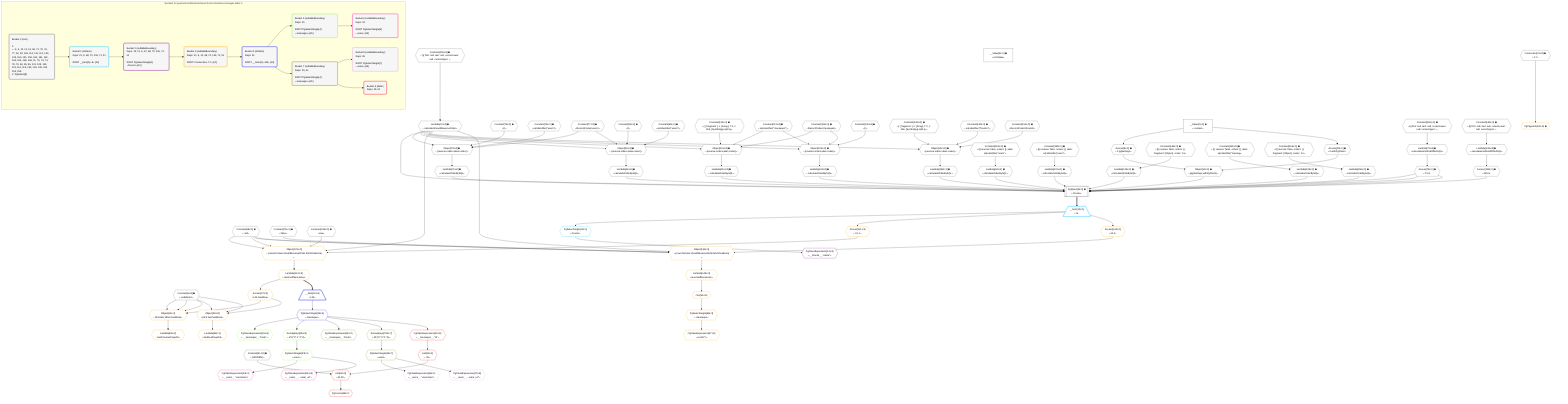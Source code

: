 %%{init: {'themeVariables': { 'fontSize': '12px'}}}%%
graph TD
    classDef path fill:#eee,stroke:#000,color:#000
    classDef plan fill:#fff,stroke-width:1px,color:#000
    classDef itemplan fill:#fff,stroke-width:2px,color:#000
    classDef unbatchedplan fill:#dff,stroke-width:1px,color:#000
    classDef sideeffectplan fill:#fcc,stroke-width:2px,color:#000
    classDef bucket fill:#f6f6f6,color:#000,stroke-width:2px,text-align:left


    %% plan dependencies
    PgSelect8[["PgSelect[8∈0] ➊<br />ᐸforumsᐳ"]]:::plan
    Object11{{"Object[11∈0] ➊<br />ᐸ{pgSettings,withPgClient}ᐳ"}}:::plan
    Access74{{"Access[74∈0] ➊<br />ᐸ73.0ᐳ"}}:::plan
    Lambda79{{"Lambda[79∈0] ➊<br />ᐸcalculateOrderBySQLᐳ"}}:::plan
    Lambda84{{"Lambda[84∈0] ➊<br />ᐸcalculateOrderBySQLᐳ"}}:::plan
    Lambda96{{"Lambda[96∈0] ➊<br />ᐸcalculateOrderBySQLᐳ"}}:::plan
    Lambda101{{"Lambda[101∈0] ➊<br />ᐸcalculateOrderBySQLᐳ"}}:::plan
    Access109{{"Access[109∈0] ➊<br />ᐸ108.0ᐳ"}}:::plan
    Lambda114{{"Lambda[114∈0] ➊<br />ᐸcalculateOrderBySQLᐳ"}}:::plan
    Lambda119{{"Lambda[119∈0] ➊<br />ᐸcalculateOrderBySQLᐳ"}}:::plan
    Lambda134{{"Lambda[134∈0] ➊<br />ᐸcalculateOrderBySQLᐳ"}}:::plan
    Lambda139{{"Lambda[139∈0] ➊<br />ᐸcalculateOrderBySQLᐳ"}}:::plan
    Lambda70{{"Lambda[70∈0] ➊<br />ᐸcalculateShouldReverseOrderᐳ"}}:::plan
    Lambda153{{"Lambda[153∈0] ➊<br />ᐸcalculateOrderBySQLᐳ"}}:::plan
    Lambda158{{"Lambda[158∈0] ➊<br />ᐸcalculateOrderBySQLᐳ"}}:::plan
    Object11 & Access74 & Lambda79 & Lambda84 & Lambda96 & Lambda101 & Access109 & Lambda114 & Lambda119 & Access74 & Lambda134 & Lambda139 & Lambda70 & Access74 & Lambda153 & Lambda158 --> PgSelect8
    Object78{{"Object[78∈0] ➊<br />ᐸ{reverse,orders,alias,codec}ᐳ"}}:::plan
    Constant75{{"Constant[75∈0] ➊<br />ᐸ[]ᐳ"}}:::plan
    Constant76{{"Constant[76∈0] ➊<br />ᐸsql.identifier(”users”)ᐳ"}}:::plan
    Constant77{{"Constant[77∈0] ➊<br />ᐸRecordCodec(users)ᐳ"}}:::plan
    Lambda70 & Constant75 & Constant76 & Constant77 --> Object78
    Object95{{"Object[95∈0] ➊<br />ᐸ{reverse,orders,alias,codec}ᐳ"}}:::plan
    Constant92{{"Constant[92∈0] ➊<br />ᐸ[]ᐳ"}}:::plan
    Constant93{{"Constant[93∈0] ➊<br />ᐸsql.identifier(”users”)ᐳ"}}:::plan
    Lambda70 & Constant92 & Constant93 & Constant77 --> Object95
    Object113{{"Object[113∈0] ➊<br />ᐸ{reverse,orders,alias,codec}ᐳ"}}:::plan
    Constant110{{"Constant[110∈0] ➊<br />ᐸ[ { fragment: { n: [Array], f: 0, c: 266, [Symbol(pg-sql2-tyᐳ"}}:::plan
    Constant111{{"Constant[111∈0] ➊<br />ᐸsql.identifier(”messages”)ᐳ"}}:::plan
    Constant112{{"Constant[112∈0] ➊<br />ᐸRecordCodec(messages)ᐳ"}}:::plan
    Lambda70 & Constant110 & Constant111 & Constant112 --> Object113
    Object133{{"Object[133∈0] ➊<br />ᐸ{reverse,orders,alias,codec}ᐳ"}}:::plan
    Constant130{{"Constant[130∈0] ➊<br />ᐸ[]ᐳ"}}:::plan
    Lambda70 & Constant130 & Constant111 & Constant112 --> Object133
    Object152{{"Object[152∈0] ➊<br />ᐸ{reverse,orders,alias,codec}ᐳ"}}:::plan
    Constant149{{"Constant[149∈0] ➊<br />ᐸ[ { fragment: { n: [Array], f: 0, c: 266, [Symbol(pg-sql2-tyᐳ"}}:::plan
    Constant150{{"Constant[150∈0] ➊<br />ᐸsql.identifier(”forums”)ᐳ"}}:::plan
    Constant151{{"Constant[151∈0] ➊<br />ᐸRecordCodec(forums)ᐳ"}}:::plan
    Lambda70 & Constant149 & Constant150 & Constant151 --> Object152
    Access9{{"Access[9∈0] ➊<br />ᐸ2.pgSettingsᐳ"}}:::plan
    Access10{{"Access[10∈0] ➊<br />ᐸ2.withPgClientᐳ"}}:::plan
    Access9 & Access10 --> Object11
    __Value2["__Value[2∈0] ➊<br />ᐸcontextᐳ"]:::plan
    __Value2 --> Access9
    __Value2 --> Access10
    Constant159{{"Constant[159∈0] ➊<br />ᐸ§{ first: null, last: null, cursorLower: null, cursorUpper: ᐳ"}}:::plan
    Constant159 --> Lambda70
    Lambda73{{"Lambda[73∈0] ➊<br />ᐸcalculateLimitAndOffsetSQLᐳ"}}:::plan
    Constant160{{"Constant[160∈0] ➊<br />ᐸ§{ first: null, last: null, cursorLower: null, cursorUpper: ᐳ"}}:::plan
    Constant160 --> Lambda73
    Lambda73 --> Access74
    Object78 --> Lambda79
    Constant162{{"Constant[162∈0] ➊<br />ᐸ§{ reverse: false, orders: [], alias: sql.identifier(”users”ᐳ"}}:::plan
    Constant162 --> Lambda84
    Object95 --> Lambda96
    Constant163{{"Constant[163∈0] ➊<br />ᐸ§{ reverse: false, orders: [], alias: sql.identifier(”users”ᐳ"}}:::plan
    Constant163 --> Lambda101
    Lambda108{{"Lambda[108∈0] ➊<br />ᐸcalculateLimitAndOffsetSQLᐳ"}}:::plan
    Constant161{{"Constant[161∈0] ➊<br />ᐸ§{ first: null, last: null, cursorLower: null, cursorUpper: ᐳ"}}:::plan
    Constant161 --> Lambda108
    Lambda108 --> Access109
    Object113 --> Lambda114
    Constant164{{"Constant[164∈0] ➊<br />ᐸ§{ reverse: false, orders: [ { fragment: [Object], codec: Coᐳ"}}:::plan
    Constant164 --> Lambda119
    Object133 --> Lambda134
    Constant165{{"Constant[165∈0] ➊<br />ᐸ§{ reverse: false, orders: [], alias: sql.identifier(”messagᐳ"}}:::plan
    Constant165 --> Lambda139
    Object152 --> Lambda153
    Constant166{{"Constant[166∈0] ➊<br />ᐸ§{ reverse: false, orders: [ { fragment: [Object], codec: Coᐳ"}}:::plan
    Constant166 --> Lambda158
    __Value4["__Value[4∈0] ➊<br />ᐸrootValueᐳ"]:::plan
    Constant6{{"Constant[6∈0] ➊<br />ᐸundefinedᐳ"}}:::plan
    Connection21{{"Connection[21∈0] ➊<br />ᐸ17ᐳ"}}:::plan
    Constant51{{"Constant[51∈0] ➊<br />ᐸ[HIDDEN]ᐳ"}}:::plan
    Constant68{{"Constant[68∈0] ➊<br />ᐸnullᐳ"}}:::plan
    Constant71{{"Constant[71∈0] ➊<br />ᐸfalseᐳ"}}:::plan
    Constant106{{"Constant[106∈0] ➊<br />ᐸtrueᐳ"}}:::plan
    __Item12[/"__Item[12∈1]<br />ᐸ8ᐳ"\]:::itemplan
    PgSelect8 ==> __Item12
    PgSelectSingle13{{"PgSelectSingle[13∈1]<br />ᐸforumsᐳ"}}:::plan
    __Item12 --> PgSelectSingle13
    PgClassExpression14{{"PgClassExpression[14∈2]<br />ᐸ__forums__.”name”ᐳ"}}:::plan
    PgSelectSingle13 --> PgClassExpression14
    Object123{{"Object[123∈3]<br />ᐸ{rows,first,last,shouldReverseOrder,fetchOneExtra}ᐳ"}}:::plan
    Access121{{"Access[121∈3]<br />ᐸ12.1ᐳ"}}:::plan
    Access121 & Constant68 & Constant68 & Lambda70 & Constant106 --> Object123
    Object142{{"Object[142∈3]<br />ᐸ{rows,first,last,shouldReverseOrder,fetchOneExtra}ᐳ"}}:::plan
    Access140{{"Access[140∈3]<br />ᐸ12.2ᐳ"}}:::plan
    Access140 & Constant68 & Constant68 & Lambda70 & Constant71 --> Object142
    Object62{{"Object[62∈3]<br />ᐸ{first,last,offset,hasMore}ᐳ"}}:::plan
    Access57{{"Access[57∈3]<br />ᐸ124.hasMoreᐳ"}}:::plan
    Constant6 & Constant6 & Constant6 & Access57 --> Object62
    Object58{{"Object[58∈3]<br />ᐸ{first,last,hasMore}ᐳ"}}:::plan
    Constant6 & Constant6 & Access57 --> Object58
    PgPageInfo54{{"PgPageInfo[54∈3] ➊"}}:::plan
    Connection21 --> PgPageInfo54
    Lambda124{{"Lambda[124∈3]<br />ᐸreverseIfNecessaryᐳ"}}:::plan
    Lambda124 --> Access57
    Lambda59{{"Lambda[59∈3]<br />ᐸhasNextPageCbᐳ"}}:::plan
    Object58 --> Lambda59
    Lambda63{{"Lambda[63∈3]<br />ᐸhasPreviousPageCbᐳ"}}:::plan
    Object62 --> Lambda63
    First65{{"First[65∈3]"}}:::plan
    Lambda143{{"Lambda[143∈3]<br />ᐸreverseIfNecessaryᐳ"}}:::plan
    Lambda143 --> First65
    PgSelectSingle66{{"PgSelectSingle[66∈3]<br />ᐸmessagesᐳ"}}:::plan
    First65 --> PgSelectSingle66
    PgClassExpression67{{"PgClassExpression[67∈3]<br />ᐸcount(*)ᐳ"}}:::plan
    PgSelectSingle66 --> PgClassExpression67
    __Item12 --> Access121
    Object123 --> Lambda124
    __Item12 --> Access140
    Object142 --> Lambda143
    __Item24[/"__Item[24∈4]<br />ᐸ124ᐳ"\]:::itemplan
    Lambda124 ==> __Item24
    PgSelectSingle25{{"PgSelectSingle[25∈4]<br />ᐸmessagesᐳ"}}:::plan
    __Item24 --> PgSelectSingle25
    PgClassExpression26{{"PgClassExpression[26∈5]<br />ᐸ__messages__.”body”ᐳ"}}:::plan
    PgSelectSingle25 --> PgClassExpression26
    PgSelectSingle33{{"PgSelectSingle[33∈5]<br />ᐸusersᐳ"}}:::plan
    RemapKeys85{{"RemapKeys[85∈5]<br />ᐸ25:{”0”:1,”1”:2}ᐳ"}}:::plan
    RemapKeys85 --> PgSelectSingle33
    PgSelectSingle25 --> RemapKeys85
    PgClassExpression34{{"PgClassExpression[34∈6]<br />ᐸ__users__.”username”ᐳ"}}:::plan
    PgSelectSingle33 --> PgClassExpression34
    PgClassExpression35{{"PgClassExpression[35∈6]<br />ᐸ__users__....vatar_url”ᐳ"}}:::plan
    PgSelectSingle33 --> PgClassExpression35
    PgClassExpression38{{"PgClassExpression[38∈7]<br />ᐸ__messages__.”body”ᐳ"}}:::plan
    PgSelectSingle25 --> PgClassExpression38
    PgSelectSingle45{{"PgSelectSingle[45∈7]<br />ᐸusersᐳ"}}:::plan
    RemapKeys102{{"RemapKeys[102∈7]<br />ᐸ25:{”0”:3,”1”:4}ᐳ"}}:::plan
    RemapKeys102 --> PgSelectSingle45
    PgSelectSingle25 --> RemapKeys102
    PgClassExpression46{{"PgClassExpression[46∈8]<br />ᐸ__users__.”username”ᐳ"}}:::plan
    PgSelectSingle45 --> PgClassExpression46
    PgClassExpression47{{"PgClassExpression[47∈8]<br />ᐸ__users__....vatar_url”ᐳ"}}:::plan
    PgSelectSingle45 --> PgClassExpression47
    List52{{"List[52∈9]<br />ᐸ51,50ᐳ"}}:::plan
    List50{{"List[50∈9]<br />ᐸ49ᐳ"}}:::plan
    Constant51 & List50 --> List52
    PgCursor48{{"PgCursor[48∈9]"}}:::plan
    List52 --> PgCursor48
    PgClassExpression49{{"PgClassExpression[49∈9]<br />ᐸ__messages__.”id”ᐳ"}}:::plan
    PgSelectSingle25 --> PgClassExpression49
    PgClassExpression49 --> List50

    %% define steps

    subgraph "Buckets for queries/conditions/archived-forum-inherited-messages.defer-5"
    Bucket0("Bucket 0 (root)<br /><br />1: <br />ᐳ: 6, 9, 10, 21, 51, 68, 71, 75, 76, 77, 92, 93, 106, 110, 111, 112, 130, 149, 150, 151, 159, 160, 161, 162, 163, 164, 165, 166, 11, 70, 73, 74, 78, 79, 84, 95, 96, 101, 108, 109, 113, 114, 119, 133, 134, 139, 152, 153, 158<br />2: PgSelect[8]"):::bucket
    classDef bucket0 stroke:#696969
    class Bucket0,__Value2,__Value4,Constant6,PgSelect8,Access9,Access10,Object11,Connection21,Constant51,Constant68,Lambda70,Constant71,Lambda73,Access74,Constant75,Constant76,Constant77,Object78,Lambda79,Lambda84,Constant92,Constant93,Object95,Lambda96,Lambda101,Constant106,Lambda108,Access109,Constant110,Constant111,Constant112,Object113,Lambda114,Lambda119,Constant130,Object133,Lambda134,Lambda139,Constant149,Constant150,Constant151,Object152,Lambda153,Lambda158,Constant159,Constant160,Constant161,Constant162,Constant163,Constant164,Constant165,Constant166 bucket0
    Bucket1("Bucket 1 (listItem)<br />Deps: 21, 6, 68, 70, 106, 71, 51<br /><br />ROOT __Item{1}ᐸ8ᐳ[12]"):::bucket
    classDef bucket1 stroke:#00bfff
    class Bucket1,__Item12,PgSelectSingle13 bucket1
    Bucket2("Bucket 2 (nullableBoundary)<br />Deps: 13, 21, 6, 12, 68, 70, 106, 71, 51<br /><br />ROOT PgSelectSingle{1}ᐸforumsᐳ[13]"):::bucket
    classDef bucket2 stroke:#7f007f
    class Bucket2,PgClassExpression14 bucket2
    Bucket3("Bucket 3 (nullableBoundary)<br />Deps: 21, 6, 12, 68, 70, 106, 71, 51<br /><br />ROOT Connectionᐸ17ᐳ[21]"):::bucket
    classDef bucket3 stroke:#ffa500
    class Bucket3,PgPageInfo54,Access57,Object58,Lambda59,Object62,Lambda63,First65,PgSelectSingle66,PgClassExpression67,Access121,Object123,Lambda124,Access140,Object142,Lambda143 bucket3
    Bucket4("Bucket 4 (listItem)<br />Deps: 51<br /><br />ROOT __Item{4}ᐸ124ᐳ[24]"):::bucket
    classDef bucket4 stroke:#0000ff
    class Bucket4,__Item24,PgSelectSingle25 bucket4
    Bucket5("Bucket 5 (nullableBoundary)<br />Deps: 25<br /><br />ROOT PgSelectSingle{4}ᐸmessagesᐳ[25]"):::bucket
    classDef bucket5 stroke:#7fff00
    class Bucket5,PgClassExpression26,PgSelectSingle33,RemapKeys85 bucket5
    Bucket6("Bucket 6 (nullableBoundary)<br />Deps: 33<br /><br />ROOT PgSelectSingle{5}ᐸusersᐳ[33]"):::bucket
    classDef bucket6 stroke:#ff1493
    class Bucket6,PgClassExpression34,PgClassExpression35 bucket6
    Bucket7("Bucket 7 (nullableBoundary)<br />Deps: 25, 51<br /><br />ROOT PgSelectSingle{4}ᐸmessagesᐳ[25]"):::bucket
    classDef bucket7 stroke:#808000
    class Bucket7,PgClassExpression38,PgSelectSingle45,RemapKeys102 bucket7
    Bucket8("Bucket 8 (nullableBoundary)<br />Deps: 45<br /><br />ROOT PgSelectSingle{7}ᐸusersᐳ[45]"):::bucket
    classDef bucket8 stroke:#dda0dd
    class Bucket8,PgClassExpression46,PgClassExpression47 bucket8
    Bucket9("Bucket 9 (defer)<br />Deps: 25, 51"):::bucket
    classDef bucket9 stroke:#ff0000
    class Bucket9,PgCursor48,PgClassExpression49,List50,List52 bucket9
    Bucket0 --> Bucket1
    Bucket1 --> Bucket2
    Bucket2 --> Bucket3
    Bucket3 --> Bucket4
    Bucket4 --> Bucket5 & Bucket7
    Bucket5 --> Bucket6
    Bucket7 --> Bucket8 & Bucket9
    end